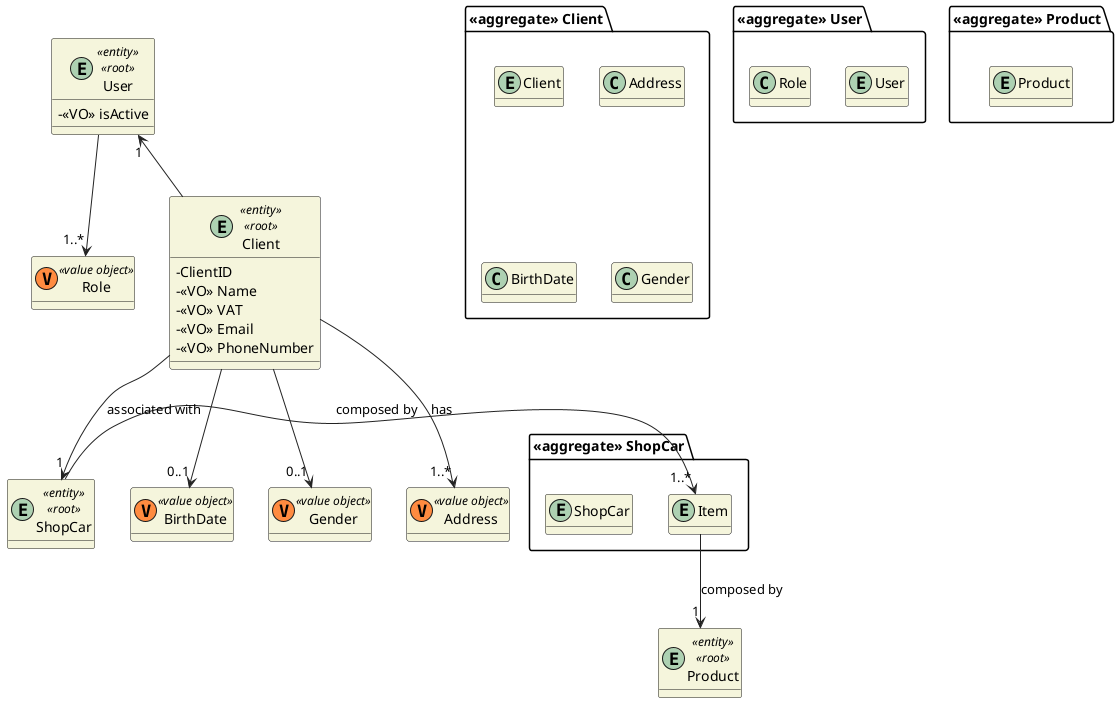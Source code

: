 @startuml

skinparam classAttributeIconSize 0
hide empty attributes
skinparam classBackgroundColor beige
skinparam ArrowColor #222222

package "<<aggregate>> User" {
    entity User
    class Role
    /'class Name
    class Password
    class Email'/
}

entity User <<entity>> <<root>> {
    - <<VO>> isActive
}

class Role <<(V,#FF8B40) value object>> {}

package "<<aggregate>> Client" {
    entity Client
    class Address
    class BirthDate
    class Gender
}

entity Client <<entity>> <<root>> {
    - ClientID
    - <<VO>> Name
    - <<VO>> VAT
    - <<VO>> Email
    - <<VO>> PhoneNumber
    /'- <<VO>> BirthDate'/ /'optional'/
    /'- <<VO>> Gender'/ /'optional'/
}

package "<<aggregate>> ShopCar"{
    entity ShopCar
    entity Item
}

entity ShopCar <<entity>> <<root>>{}

package "<<aggregate>> Product"{
     entity Product
}

entity Product <<entity>> <<root>> {}

class BirthDate <<(V,#FF8B40) value object>> {}
class Gender <<(V,#FF8B40) value object>> {}
class Address <<(V,#FF8B40) value object>> {}

User "1" <-- Client

Client --> "1..*" Address : has
Client --> "0..1" BirthDate
Client --> "0..1" Gender

User --> "1..*" Role

ShopCar -> "1..*" Item : composed by
Client --> "1" ShopCar : associated with
Item --> "1" Product : composed by

@enduml